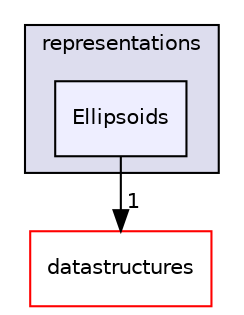 digraph "/home/travis/build/hypro/hypro/src/hypro/representations/Ellipsoids" {
  compound=true
  node [ fontsize="10", fontname="Helvetica"];
  edge [ labelfontsize="10", labelfontname="Helvetica"];
  subgraph clusterdir_7fa927d8fbf9dfbeef69af27f63bc81b {
    graph [ bgcolor="#ddddee", pencolor="black", label="representations" fontname="Helvetica", fontsize="10", URL="dir_7fa927d8fbf9dfbeef69af27f63bc81b.html"]
  dir_d2e0e2e7c131de54c32d81549b14c3d5 [shape=box, label="Ellipsoids", style="filled", fillcolor="#eeeeff", pencolor="black", URL="dir_d2e0e2e7c131de54c32d81549b14c3d5.html"];
  }
  dir_bce2075adec303dcb2f0c4fbfcbc8493 [shape=box label="datastructures" fillcolor="white" style="filled" color="red" URL="dir_bce2075adec303dcb2f0c4fbfcbc8493.html"];
  dir_d2e0e2e7c131de54c32d81549b14c3d5->dir_bce2075adec303dcb2f0c4fbfcbc8493 [headlabel="1", labeldistance=1.5 headhref="dir_000038_000021.html"];
}
